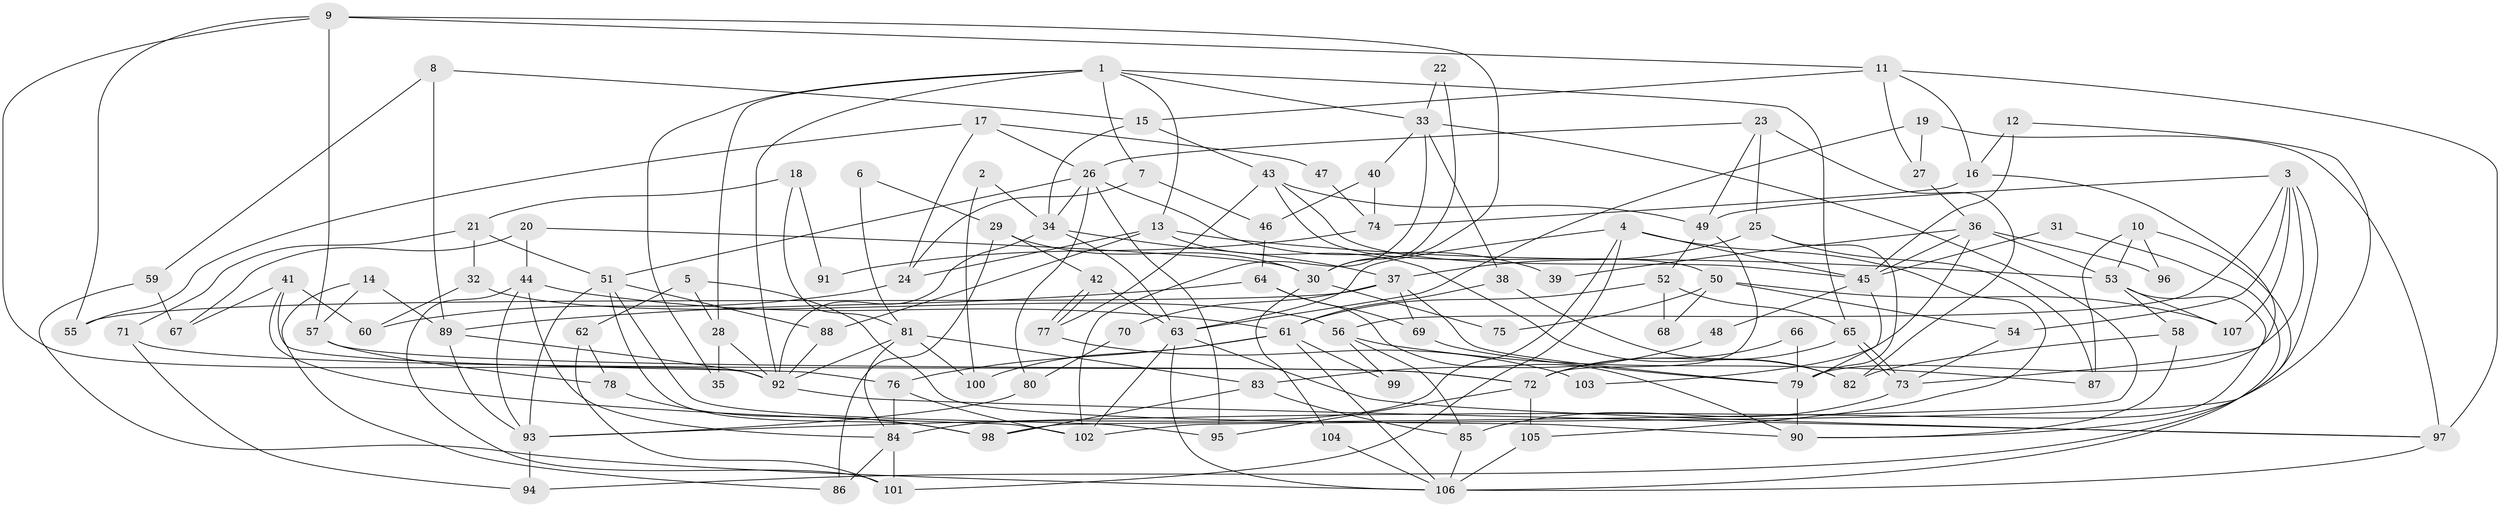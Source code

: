 // Generated by graph-tools (version 1.1) at 2025/50/03/09/25 03:50:11]
// undirected, 107 vertices, 214 edges
graph export_dot {
graph [start="1"]
  node [color=gray90,style=filled];
  1;
  2;
  3;
  4;
  5;
  6;
  7;
  8;
  9;
  10;
  11;
  12;
  13;
  14;
  15;
  16;
  17;
  18;
  19;
  20;
  21;
  22;
  23;
  24;
  25;
  26;
  27;
  28;
  29;
  30;
  31;
  32;
  33;
  34;
  35;
  36;
  37;
  38;
  39;
  40;
  41;
  42;
  43;
  44;
  45;
  46;
  47;
  48;
  49;
  50;
  51;
  52;
  53;
  54;
  55;
  56;
  57;
  58;
  59;
  60;
  61;
  62;
  63;
  64;
  65;
  66;
  67;
  68;
  69;
  70;
  71;
  72;
  73;
  74;
  75;
  76;
  77;
  78;
  79;
  80;
  81;
  82;
  83;
  84;
  85;
  86;
  87;
  88;
  89;
  90;
  91;
  92;
  93;
  94;
  95;
  96;
  97;
  98;
  99;
  100;
  101;
  102;
  103;
  104;
  105;
  106;
  107;
  1 -- 13;
  1 -- 65;
  1 -- 7;
  1 -- 28;
  1 -- 33;
  1 -- 35;
  1 -- 92;
  2 -- 100;
  2 -- 34;
  3 -- 90;
  3 -- 79;
  3 -- 49;
  3 -- 54;
  3 -- 56;
  3 -- 107;
  4 -- 63;
  4 -- 84;
  4 -- 45;
  4 -- 101;
  4 -- 105;
  5 -- 62;
  5 -- 28;
  5 -- 90;
  6 -- 81;
  6 -- 29;
  7 -- 24;
  7 -- 46;
  8 -- 89;
  8 -- 15;
  8 -- 59;
  9 -- 11;
  9 -- 92;
  9 -- 30;
  9 -- 55;
  9 -- 57;
  10 -- 87;
  10 -- 53;
  10 -- 94;
  10 -- 96;
  11 -- 15;
  11 -- 16;
  11 -- 27;
  11 -- 97;
  12 -- 45;
  12 -- 102;
  12 -- 16;
  13 -- 53;
  13 -- 88;
  13 -- 24;
  13 -- 82;
  14 -- 57;
  14 -- 89;
  14 -- 86;
  15 -- 43;
  15 -- 34;
  16 -- 73;
  16 -- 74;
  17 -- 26;
  17 -- 55;
  17 -- 24;
  17 -- 47;
  18 -- 81;
  18 -- 21;
  18 -- 91;
  19 -- 97;
  19 -- 63;
  19 -- 27;
  20 -- 30;
  20 -- 44;
  20 -- 67;
  21 -- 51;
  21 -- 71;
  21 -- 32;
  22 -- 30;
  22 -- 33;
  23 -- 82;
  23 -- 49;
  23 -- 25;
  23 -- 26;
  24 -- 60;
  25 -- 79;
  25 -- 37;
  25 -- 87;
  26 -- 34;
  26 -- 39;
  26 -- 51;
  26 -- 80;
  26 -- 95;
  27 -- 36;
  28 -- 92;
  28 -- 35;
  29 -- 86;
  29 -- 42;
  29 -- 30;
  30 -- 75;
  30 -- 104;
  31 -- 106;
  31 -- 45;
  32 -- 56;
  32 -- 60;
  33 -- 102;
  33 -- 38;
  33 -- 40;
  33 -- 98;
  34 -- 37;
  34 -- 63;
  34 -- 92;
  36 -- 53;
  36 -- 39;
  36 -- 45;
  36 -- 96;
  36 -- 103;
  37 -- 79;
  37 -- 55;
  37 -- 69;
  37 -- 70;
  38 -- 61;
  38 -- 82;
  40 -- 46;
  40 -- 74;
  41 -- 60;
  41 -- 76;
  41 -- 67;
  41 -- 102;
  42 -- 77;
  42 -- 77;
  42 -- 63;
  43 -- 45;
  43 -- 49;
  43 -- 50;
  43 -- 77;
  44 -- 61;
  44 -- 101;
  44 -- 84;
  44 -- 93;
  45 -- 48;
  45 -- 79;
  46 -- 64;
  47 -- 74;
  48 -- 83;
  49 -- 72;
  49 -- 52;
  50 -- 54;
  50 -- 68;
  50 -- 75;
  50 -- 107;
  51 -- 93;
  51 -- 88;
  51 -- 95;
  51 -- 98;
  52 -- 65;
  52 -- 61;
  52 -- 68;
  53 -- 58;
  53 -- 107;
  53 -- 93;
  54 -- 73;
  56 -- 85;
  56 -- 87;
  56 -- 99;
  57 -- 72;
  57 -- 78;
  58 -- 90;
  58 -- 82;
  59 -- 67;
  59 -- 106;
  61 -- 106;
  61 -- 76;
  61 -- 99;
  61 -- 100;
  62 -- 78;
  62 -- 101;
  63 -- 97;
  63 -- 106;
  63 -- 102;
  64 -- 90;
  64 -- 89;
  64 -- 69;
  65 -- 73;
  65 -- 73;
  65 -- 72;
  66 -- 79;
  66 -- 72;
  69 -- 79;
  70 -- 80;
  71 -- 94;
  71 -- 72;
  72 -- 105;
  72 -- 95;
  73 -- 85;
  74 -- 91;
  76 -- 102;
  76 -- 84;
  77 -- 103;
  78 -- 98;
  79 -- 90;
  80 -- 93;
  81 -- 84;
  81 -- 92;
  81 -- 83;
  81 -- 100;
  83 -- 98;
  83 -- 85;
  84 -- 86;
  84 -- 101;
  85 -- 106;
  88 -- 92;
  89 -- 93;
  89 -- 92;
  92 -- 97;
  93 -- 94;
  97 -- 106;
  104 -- 106;
  105 -- 106;
}
